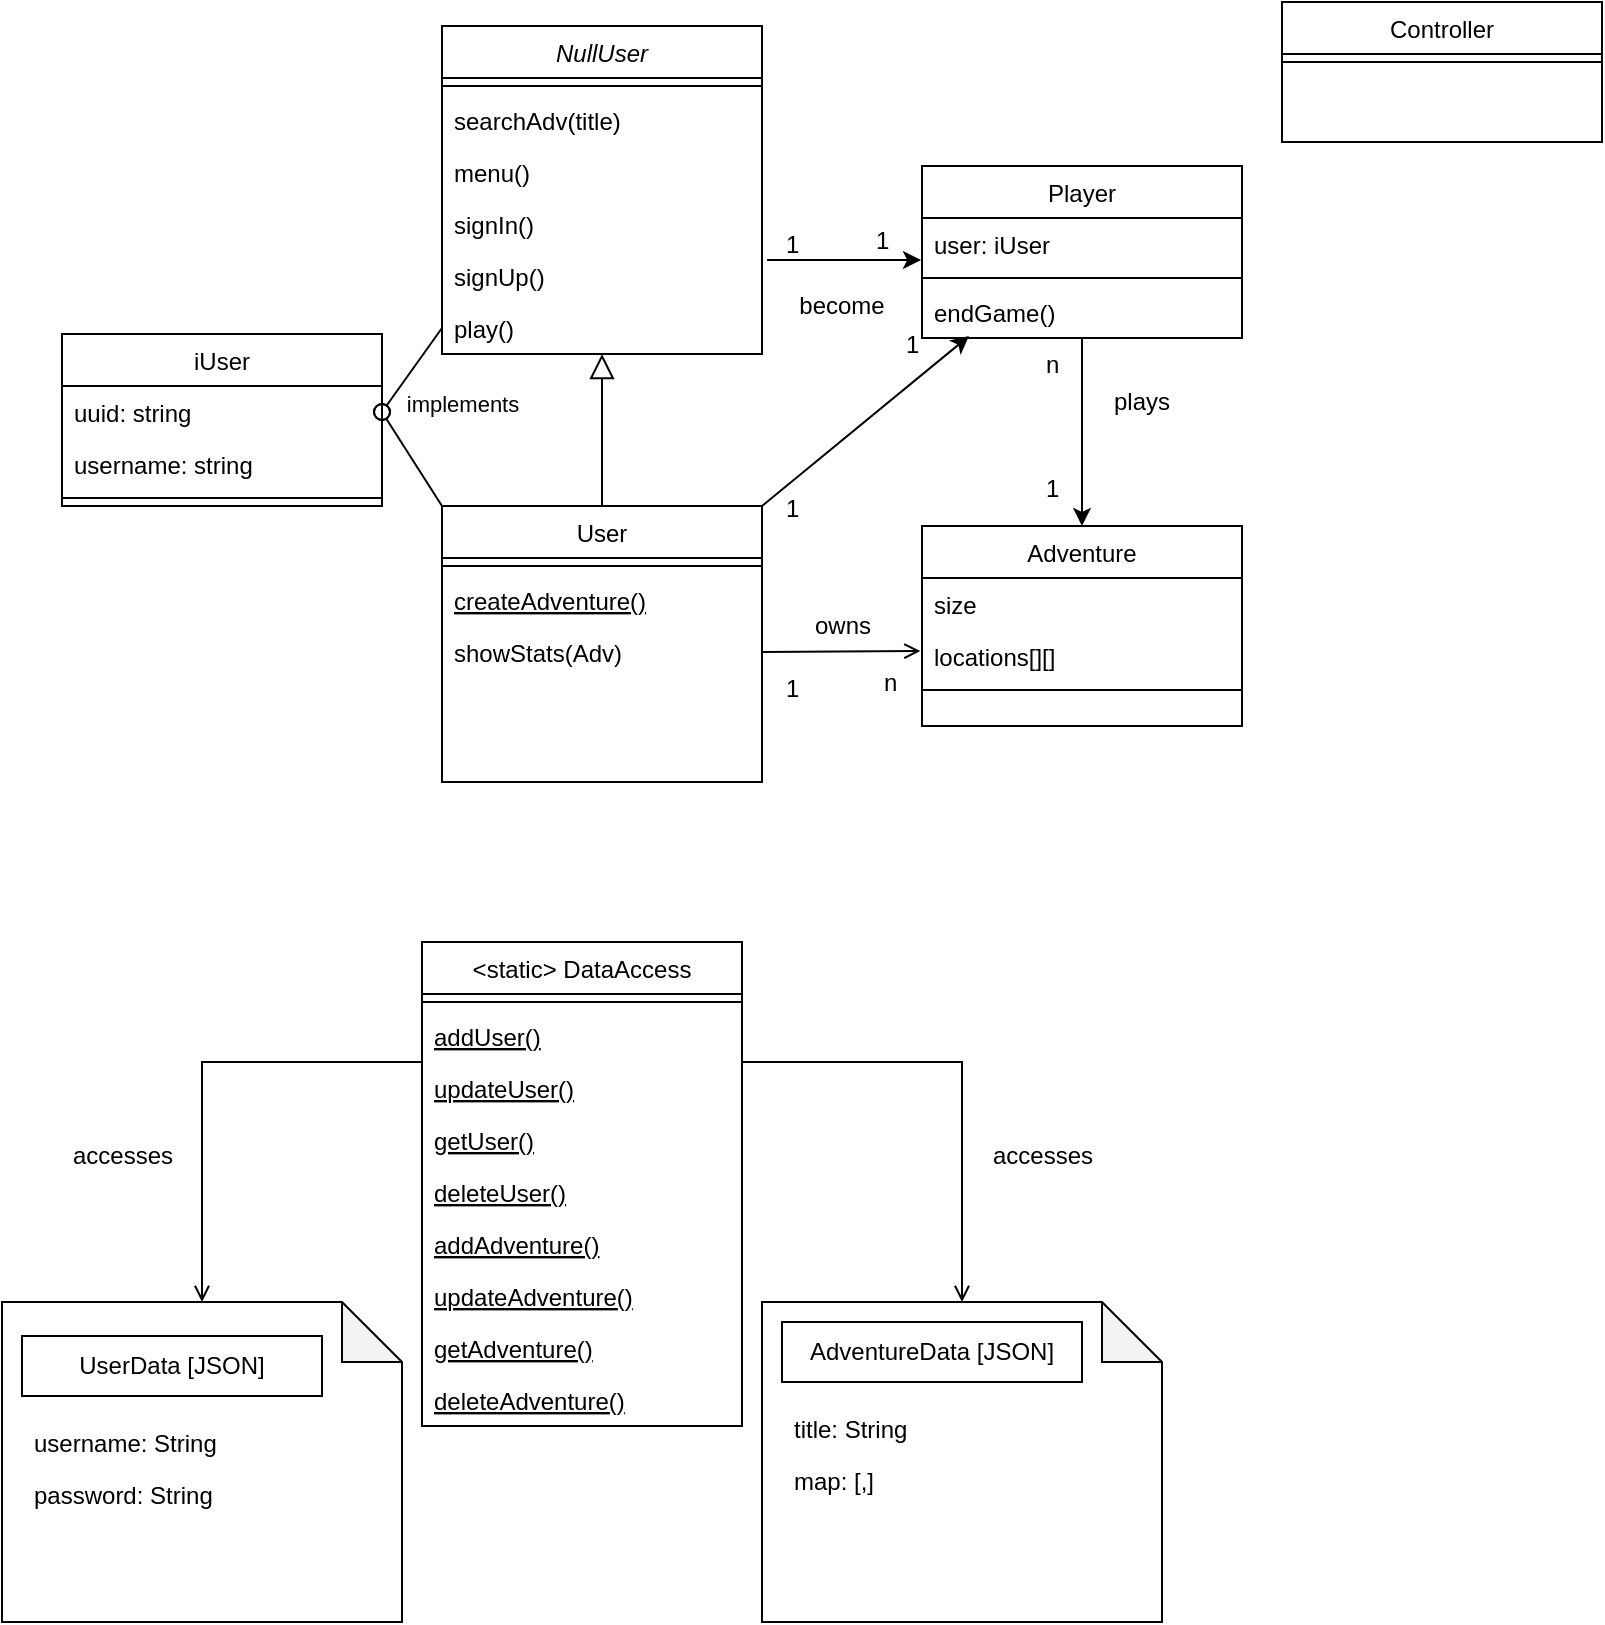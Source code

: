<mxfile>
    <diagram id="C5RBs43oDa-KdzZeNtuy" name="Class Diagram">
        <mxGraphModel dx="593" dy="562" grid="1" gridSize="10" guides="1" tooltips="1" connect="1" arrows="1" fold="1" page="1" pageScale="1" pageWidth="827" pageHeight="1169" math="0" shadow="0">
            <root>
                <mxCell id="WIyWlLk6GJQsqaUBKTNV-0"/>
                <mxCell id="WIyWlLk6GJQsqaUBKTNV-1" parent="WIyWlLk6GJQsqaUBKTNV-0"/>
                <mxCell id="zkfFHV4jXpPFQw0GAbJ--0" value="NullUser" style="swimlane;fontStyle=2;align=center;verticalAlign=top;childLayout=stackLayout;horizontal=1;startSize=26;horizontalStack=0;resizeParent=1;resizeLast=0;collapsible=1;marginBottom=0;rounded=0;shadow=0;strokeWidth=1;" parent="WIyWlLk6GJQsqaUBKTNV-1" vertex="1">
                    <mxGeometry x="230" y="22" width="160" height="164" as="geometry">
                        <mxRectangle x="230" y="140" width="160" height="26" as="alternateBounds"/>
                    </mxGeometry>
                </mxCell>
                <mxCell id="zkfFHV4jXpPFQw0GAbJ--4" value="" style="line;html=1;strokeWidth=1;align=left;verticalAlign=middle;spacingTop=-1;spacingLeft=3;spacingRight=3;rotatable=0;labelPosition=right;points=[];portConstraint=eastwest;" parent="zkfFHV4jXpPFQw0GAbJ--0" vertex="1">
                    <mxGeometry y="26" width="160" height="8" as="geometry"/>
                </mxCell>
                <mxCell id="zkfFHV4jXpPFQw0GAbJ--5" value="searchAdv(title)" style="text;align=left;verticalAlign=top;spacingLeft=4;spacingRight=4;overflow=hidden;rotatable=0;points=[[0,0.5],[1,0.5]];portConstraint=eastwest;" parent="zkfFHV4jXpPFQw0GAbJ--0" vertex="1">
                    <mxGeometry y="34" width="160" height="26" as="geometry"/>
                </mxCell>
                <mxCell id="0" value="menu()" style="text;align=left;verticalAlign=top;spacingLeft=4;spacingRight=4;overflow=hidden;rotatable=0;points=[[0,0.5],[1,0.5]];portConstraint=eastwest;" parent="zkfFHV4jXpPFQw0GAbJ--0" vertex="1">
                    <mxGeometry y="60" width="160" height="26" as="geometry"/>
                </mxCell>
                <mxCell id="1" value="signIn()" style="text;align=left;verticalAlign=top;spacingLeft=4;spacingRight=4;overflow=hidden;rotatable=0;points=[[0,0.5],[1,0.5]];portConstraint=eastwest;" parent="zkfFHV4jXpPFQw0GAbJ--0" vertex="1">
                    <mxGeometry y="86" width="160" height="26" as="geometry"/>
                </mxCell>
                <mxCell id="2" value="signUp()" style="text;align=left;verticalAlign=top;spacingLeft=4;spacingRight=4;overflow=hidden;rotatable=0;points=[[0,0.5],[1,0.5]];portConstraint=eastwest;" parent="zkfFHV4jXpPFQw0GAbJ--0" vertex="1">
                    <mxGeometry y="112" width="160" height="26" as="geometry"/>
                </mxCell>
                <mxCell id="3" value="play()" style="text;align=left;verticalAlign=top;spacingLeft=4;spacingRight=4;overflow=hidden;rotatable=0;points=[[0,0.5],[1,0.5]];portConstraint=eastwest;" parent="zkfFHV4jXpPFQw0GAbJ--0" vertex="1">
                    <mxGeometry y="138" width="160" height="26" as="geometry"/>
                </mxCell>
                <mxCell id="zkfFHV4jXpPFQw0GAbJ--6" value="User" style="swimlane;fontStyle=0;align=center;verticalAlign=top;childLayout=stackLayout;horizontal=1;startSize=26;horizontalStack=0;resizeParent=1;resizeLast=0;collapsible=1;marginBottom=0;rounded=0;shadow=0;strokeWidth=1;" parent="WIyWlLk6GJQsqaUBKTNV-1" vertex="1">
                    <mxGeometry x="230" y="262" width="160" height="138" as="geometry">
                        <mxRectangle x="130" y="380" width="160" height="26" as="alternateBounds"/>
                    </mxGeometry>
                </mxCell>
                <mxCell id="zkfFHV4jXpPFQw0GAbJ--9" value="" style="line;html=1;strokeWidth=1;align=left;verticalAlign=middle;spacingTop=-1;spacingLeft=3;spacingRight=3;rotatable=0;labelPosition=right;points=[];portConstraint=eastwest;" parent="zkfFHV4jXpPFQw0GAbJ--6" vertex="1">
                    <mxGeometry y="26" width="160" height="8" as="geometry"/>
                </mxCell>
                <mxCell id="zkfFHV4jXpPFQw0GAbJ--10" value="createAdventure()" style="text;align=left;verticalAlign=top;spacingLeft=4;spacingRight=4;overflow=hidden;rotatable=0;points=[[0,0.5],[1,0.5]];portConstraint=eastwest;fontStyle=4" parent="zkfFHV4jXpPFQw0GAbJ--6" vertex="1">
                    <mxGeometry y="34" width="160" height="26" as="geometry"/>
                </mxCell>
                <mxCell id="zkfFHV4jXpPFQw0GAbJ--11" value="showStats(Adv)" style="text;align=left;verticalAlign=top;spacingLeft=4;spacingRight=4;overflow=hidden;rotatable=0;points=[[0,0.5],[1,0.5]];portConstraint=eastwest;" parent="zkfFHV4jXpPFQw0GAbJ--6" vertex="1">
                    <mxGeometry y="60" width="160" height="26" as="geometry"/>
                </mxCell>
                <mxCell id="zkfFHV4jXpPFQw0GAbJ--12" value="" style="endArrow=block;endSize=10;endFill=0;shadow=0;strokeWidth=1;rounded=0;edgeStyle=elbowEdgeStyle;elbow=vertical;" parent="WIyWlLk6GJQsqaUBKTNV-1" source="zkfFHV4jXpPFQw0GAbJ--6" target="zkfFHV4jXpPFQw0GAbJ--0" edge="1">
                    <mxGeometry width="160" relative="1" as="geometry">
                        <mxPoint x="250" y="105" as="sourcePoint"/>
                        <mxPoint x="250" y="105" as="targetPoint"/>
                    </mxGeometry>
                </mxCell>
                <mxCell id="zkfFHV4jXpPFQw0GAbJ--17" value="Adventure" style="swimlane;fontStyle=0;align=center;verticalAlign=top;childLayout=stackLayout;horizontal=1;startSize=26;horizontalStack=0;resizeParent=1;resizeLast=0;collapsible=1;marginBottom=0;rounded=0;shadow=0;strokeWidth=1;" parent="WIyWlLk6GJQsqaUBKTNV-1" vertex="1">
                    <mxGeometry x="470" y="272" width="160" height="100" as="geometry">
                        <mxRectangle x="550" y="140" width="160" height="26" as="alternateBounds"/>
                    </mxGeometry>
                </mxCell>
                <mxCell id="zkfFHV4jXpPFQw0GAbJ--18" value="size" style="text;align=left;verticalAlign=top;spacingLeft=4;spacingRight=4;overflow=hidden;rotatable=0;points=[[0,0.5],[1,0.5]];portConstraint=eastwest;" parent="zkfFHV4jXpPFQw0GAbJ--17" vertex="1">
                    <mxGeometry y="26" width="160" height="26" as="geometry"/>
                </mxCell>
                <mxCell id="zkfFHV4jXpPFQw0GAbJ--19" value="locations[][]" style="text;align=left;verticalAlign=top;spacingLeft=4;spacingRight=4;overflow=hidden;rotatable=0;points=[[0,0.5],[1,0.5]];portConstraint=eastwest;rounded=0;shadow=0;html=0;" parent="zkfFHV4jXpPFQw0GAbJ--17" vertex="1">
                    <mxGeometry y="52" width="160" height="26" as="geometry"/>
                </mxCell>
                <mxCell id="zkfFHV4jXpPFQw0GAbJ--23" value="" style="line;html=1;strokeWidth=1;align=left;verticalAlign=middle;spacingTop=-1;spacingLeft=3;spacingRight=3;rotatable=0;labelPosition=right;points=[];portConstraint=eastwest;" parent="zkfFHV4jXpPFQw0GAbJ--17" vertex="1">
                    <mxGeometry y="78" width="160" height="8" as="geometry"/>
                </mxCell>
                <mxCell id="5" value="" style="endArrow=open;shadow=0;strokeWidth=1;rounded=0;endFill=1;edgeStyle=elbowEdgeStyle;elbow=vertical;exitX=1;exitY=0.5;exitDx=0;exitDy=0;entryX=-0.005;entryY=0.397;entryDx=0;entryDy=0;entryPerimeter=0;" parent="WIyWlLk6GJQsqaUBKTNV-1" source="zkfFHV4jXpPFQw0GAbJ--11" target="zkfFHV4jXpPFQw0GAbJ--19" edge="1">
                    <mxGeometry x="0.5" y="41" relative="1" as="geometry">
                        <mxPoint x="430" y="103.897" as="sourcePoint"/>
                        <mxPoint x="470" y="337" as="targetPoint"/>
                        <mxPoint x="-40" y="32" as="offset"/>
                        <Array as="points"/>
                    </mxGeometry>
                </mxCell>
                <mxCell id="6" value="1" style="resizable=0;align=left;verticalAlign=bottom;labelBackgroundColor=none;fontSize=12;" parent="5" connectable="0" vertex="1">
                    <mxGeometry x="-1" relative="1" as="geometry">
                        <mxPoint x="10" y="27" as="offset"/>
                    </mxGeometry>
                </mxCell>
                <mxCell id="7" value="n" style="resizable=0;align=right;verticalAlign=bottom;labelBackgroundColor=none;fontSize=12;" parent="5" connectable="0" vertex="1">
                    <mxGeometry x="1" relative="1" as="geometry">
                        <mxPoint x="-10" y="25" as="offset"/>
                    </mxGeometry>
                </mxCell>
                <mxCell id="8" value="owns" style="text;html=1;resizable=0;points=[];;align=center;verticalAlign=middle;labelBackgroundColor=none;rounded=0;shadow=0;strokeWidth=1;fontSize=12;" parent="5" vertex="1" connectable="0">
                    <mxGeometry x="0.5" y="49" relative="1" as="geometry">
                        <mxPoint x="-20" y="36" as="offset"/>
                    </mxGeometry>
                </mxCell>
                <mxCell id="9" value="" style="shape=note;whiteSpace=wrap;html=1;backgroundOutline=1;darkOpacity=0.05;" parent="WIyWlLk6GJQsqaUBKTNV-1" vertex="1">
                    <mxGeometry x="10" y="660" width="200" height="160" as="geometry"/>
                </mxCell>
                <mxCell id="10" value="" style="shape=note;whiteSpace=wrap;html=1;backgroundOutline=1;darkOpacity=0.05;" parent="WIyWlLk6GJQsqaUBKTNV-1" vertex="1">
                    <mxGeometry x="390" y="660" width="200" height="160" as="geometry"/>
                </mxCell>
                <mxCell id="11" value="UserData [JSON]" style="rounded=0;whiteSpace=wrap;html=1;" parent="WIyWlLk6GJQsqaUBKTNV-1" vertex="1">
                    <mxGeometry x="20" y="677" width="150" height="30" as="geometry"/>
                </mxCell>
                <mxCell id="12" value="AdventureData [JSON]" style="rounded=0;whiteSpace=wrap;html=1;" parent="WIyWlLk6GJQsqaUBKTNV-1" vertex="1">
                    <mxGeometry x="400" y="670" width="150" height="30" as="geometry"/>
                </mxCell>
                <mxCell id="14" value="title: String" style="text;align=left;verticalAlign=top;spacingLeft=4;spacingRight=4;overflow=hidden;rotatable=0;points=[[0,0.5],[1,0.5]];portConstraint=eastwest;" parent="WIyWlLk6GJQsqaUBKTNV-1" vertex="1">
                    <mxGeometry x="400" y="710" width="160" height="26" as="geometry"/>
                </mxCell>
                <mxCell id="15" value="map: [,]" style="text;align=left;verticalAlign=top;spacingLeft=4;spacingRight=4;overflow=hidden;rotatable=0;points=[[0,0.5],[1,0.5]];portConstraint=eastwest;" parent="WIyWlLk6GJQsqaUBKTNV-1" vertex="1">
                    <mxGeometry x="400" y="736" width="160" height="26" as="geometry"/>
                </mxCell>
                <mxCell id="16" value="username: String" style="text;align=left;verticalAlign=top;spacingLeft=4;spacingRight=4;overflow=hidden;rotatable=0;points=[[0,0.5],[1,0.5]];portConstraint=eastwest;" parent="WIyWlLk6GJQsqaUBKTNV-1" vertex="1">
                    <mxGeometry x="20" y="717" width="160" height="26" as="geometry"/>
                </mxCell>
                <mxCell id="17" value="password: String" style="text;align=left;verticalAlign=top;spacingLeft=4;spacingRight=4;overflow=hidden;rotatable=0;points=[[0,0.5],[1,0.5]];portConstraint=eastwest;" parent="WIyWlLk6GJQsqaUBKTNV-1" vertex="1">
                    <mxGeometry x="20" y="743" width="160" height="26" as="geometry"/>
                </mxCell>
                <mxCell id="19" value="Player" style="swimlane;fontStyle=0;align=center;verticalAlign=top;childLayout=stackLayout;horizontal=1;startSize=26;horizontalStack=0;resizeParent=1;resizeLast=0;collapsible=1;marginBottom=0;rounded=0;shadow=0;strokeWidth=1;" parent="WIyWlLk6GJQsqaUBKTNV-1" vertex="1">
                    <mxGeometry x="470" y="92" width="160" height="86" as="geometry">
                        <mxRectangle x="340" y="380" width="170" height="26" as="alternateBounds"/>
                    </mxGeometry>
                </mxCell>
                <mxCell id="70" value="user: iUser" style="text;align=left;verticalAlign=top;spacingLeft=4;spacingRight=4;overflow=hidden;rotatable=0;points=[[0,0.5],[1,0.5]];portConstraint=eastwest;" parent="19" vertex="1">
                    <mxGeometry y="26" width="160" height="26" as="geometry"/>
                </mxCell>
                <mxCell id="20" value="" style="line;html=1;strokeWidth=1;align=left;verticalAlign=middle;spacingTop=-1;spacingLeft=3;spacingRight=3;rotatable=0;labelPosition=right;points=[];portConstraint=eastwest;" parent="19" vertex="1">
                    <mxGeometry y="52" width="160" height="8" as="geometry"/>
                </mxCell>
                <mxCell id="21" value="endGame()" style="text;align=left;verticalAlign=top;spacingLeft=4;spacingRight=4;overflow=hidden;rotatable=0;points=[[0,0.5],[1,0.5]];portConstraint=eastwest;" parent="19" vertex="1">
                    <mxGeometry y="60" width="160" height="26" as="geometry"/>
                </mxCell>
                <mxCell id="22" value="&lt;static&gt; DataAccess" style="swimlane;fontStyle=0;align=center;verticalAlign=top;childLayout=stackLayout;horizontal=1;startSize=26;horizontalStack=0;resizeParent=1;resizeLast=0;collapsible=1;marginBottom=0;rounded=0;shadow=0;strokeWidth=1;" parent="WIyWlLk6GJQsqaUBKTNV-1" vertex="1">
                    <mxGeometry x="220" y="480" width="160" height="242" as="geometry">
                        <mxRectangle x="340" y="380" width="170" height="26" as="alternateBounds"/>
                    </mxGeometry>
                </mxCell>
                <mxCell id="23" value="" style="line;html=1;strokeWidth=1;align=left;verticalAlign=middle;spacingTop=-1;spacingLeft=3;spacingRight=3;rotatable=0;labelPosition=right;points=[];portConstraint=eastwest;" parent="22" vertex="1">
                    <mxGeometry y="26" width="160" height="8" as="geometry"/>
                </mxCell>
                <mxCell id="25" value="addUser()" style="text;align=left;verticalAlign=top;spacingLeft=4;spacingRight=4;overflow=hidden;rotatable=0;points=[[0,0.5],[1,0.5]];portConstraint=eastwest;fontStyle=4" parent="22" vertex="1">
                    <mxGeometry y="34" width="160" height="26" as="geometry"/>
                </mxCell>
                <mxCell id="26" value="updateUser()" style="text;align=left;verticalAlign=top;spacingLeft=4;spacingRight=4;overflow=hidden;rotatable=0;points=[[0,0.5],[1,0.5]];portConstraint=eastwest;fontStyle=4" parent="22" vertex="1">
                    <mxGeometry y="60" width="160" height="26" as="geometry"/>
                </mxCell>
                <mxCell id="27" value="getUser()" style="text;align=left;verticalAlign=top;spacingLeft=4;spacingRight=4;overflow=hidden;rotatable=0;points=[[0,0.5],[1,0.5]];portConstraint=eastwest;fontStyle=4" parent="22" vertex="1">
                    <mxGeometry y="86" width="160" height="26" as="geometry"/>
                </mxCell>
                <mxCell id="28" value="deleteUser()" style="text;align=left;verticalAlign=top;spacingLeft=4;spacingRight=4;overflow=hidden;rotatable=0;points=[[0,0.5],[1,0.5]];portConstraint=eastwest;fontStyle=4" parent="22" vertex="1">
                    <mxGeometry y="112" width="160" height="26" as="geometry"/>
                </mxCell>
                <mxCell id="41" value="addAdventure()" style="text;align=left;verticalAlign=top;spacingLeft=4;spacingRight=4;overflow=hidden;rotatable=0;points=[[0,0.5],[1,0.5]];portConstraint=eastwest;fontStyle=4" parent="22" vertex="1">
                    <mxGeometry y="138" width="160" height="26" as="geometry"/>
                </mxCell>
                <mxCell id="42" value="updateAdventure()" style="text;align=left;verticalAlign=top;spacingLeft=4;spacingRight=4;overflow=hidden;rotatable=0;points=[[0,0.5],[1,0.5]];portConstraint=eastwest;fontStyle=4" parent="22" vertex="1">
                    <mxGeometry y="164" width="160" height="26" as="geometry"/>
                </mxCell>
                <mxCell id="43" value="getAdventure()" style="text;align=left;verticalAlign=top;spacingLeft=4;spacingRight=4;overflow=hidden;rotatable=0;points=[[0,0.5],[1,0.5]];portConstraint=eastwest;fontStyle=4" parent="22" vertex="1">
                    <mxGeometry y="190" width="160" height="26" as="geometry"/>
                </mxCell>
                <mxCell id="44" value="deleteAdventure()" style="text;align=left;verticalAlign=top;spacingLeft=4;spacingRight=4;overflow=hidden;rotatable=0;points=[[0,0.5],[1,0.5]];portConstraint=eastwest;fontStyle=4" parent="22" vertex="1">
                    <mxGeometry y="216" width="160" height="26" as="geometry"/>
                </mxCell>
                <mxCell id="29" value="" style="endArrow=open;shadow=0;strokeWidth=1;rounded=0;endFill=1;edgeStyle=elbowEdgeStyle;elbow=vertical;entryX=0.5;entryY=0;entryDx=0;entryDy=0;entryPerimeter=0;exitX=0;exitY=0.5;exitDx=0;exitDy=0;" parent="WIyWlLk6GJQsqaUBKTNV-1" source="26" target="9" edge="1">
                    <mxGeometry x="0.5" y="41" relative="1" as="geometry">
                        <mxPoint x="40" y="580" as="sourcePoint"/>
                        <mxPoint x="229.2" y="352.322" as="targetPoint"/>
                        <mxPoint x="-40" y="32" as="offset"/>
                        <Array as="points">
                            <mxPoint x="180" y="540"/>
                        </Array>
                    </mxGeometry>
                </mxCell>
                <mxCell id="32" value="accesses" style="text;html=1;resizable=0;points=[];;align=center;verticalAlign=middle;labelBackgroundColor=none;rounded=0;shadow=0;strokeWidth=1;fontSize=12;" parent="29" vertex="1" connectable="0">
                    <mxGeometry x="0.5" y="49" relative="1" as="geometry">
                        <mxPoint x="-89" y="-13" as="offset"/>
                    </mxGeometry>
                </mxCell>
                <mxCell id="33" value="" style="endArrow=open;shadow=0;strokeWidth=1;rounded=0;endFill=1;edgeStyle=elbowEdgeStyle;elbow=vertical;entryX=0.5;entryY=0;entryDx=0;entryDy=0;entryPerimeter=0;exitX=1;exitY=0.5;exitDx=0;exitDy=0;" parent="WIyWlLk6GJQsqaUBKTNV-1" source="26" target="10" edge="1">
                    <mxGeometry x="0.5" y="41" relative="1" as="geometry">
                        <mxPoint x="240" y="553.0" as="sourcePoint"/>
                        <mxPoint x="140" y="640" as="targetPoint"/>
                        <mxPoint x="-40" y="32" as="offset"/>
                        <Array as="points">
                            <mxPoint x="440" y="540"/>
                        </Array>
                    </mxGeometry>
                </mxCell>
                <mxCell id="36" value="accesses" style="text;html=1;resizable=0;points=[];;align=center;verticalAlign=middle;labelBackgroundColor=none;rounded=0;shadow=0;strokeWidth=1;fontSize=12;" parent="33" vertex="1" connectable="0">
                    <mxGeometry x="0.5" y="49" relative="1" as="geometry">
                        <mxPoint x="-9" y="-13" as="offset"/>
                    </mxGeometry>
                </mxCell>
                <mxCell id="45" value="" style="endArrow=classic;html=1;entryX=-0.003;entryY=0.808;entryDx=0;entryDy=0;exitX=1.016;exitY=0.192;exitDx=0;exitDy=0;exitPerimeter=0;entryPerimeter=0;" parent="WIyWlLk6GJQsqaUBKTNV-1" source="2" target="70" edge="1">
                    <mxGeometry width="50" height="50" relative="1" as="geometry">
                        <mxPoint x="430" y="350" as="sourcePoint"/>
                        <mxPoint x="480" y="300" as="targetPoint"/>
                    </mxGeometry>
                </mxCell>
                <mxCell id="46" value="" style="endArrow=classic;html=1;entryX=0.147;entryY=0.962;entryDx=0;entryDy=0;exitX=1;exitY=0;exitDx=0;exitDy=0;entryPerimeter=0;" parent="WIyWlLk6GJQsqaUBKTNV-1" source="zkfFHV4jXpPFQw0GAbJ--6" target="21" edge="1">
                    <mxGeometry width="50" height="50" relative="1" as="geometry">
                        <mxPoint x="402.56" y="148.992" as="sourcePoint"/>
                        <mxPoint x="480" y="149.0" as="targetPoint"/>
                    </mxGeometry>
                </mxCell>
                <mxCell id="47" value="become" style="text;html=1;strokeColor=none;fillColor=none;align=center;verticalAlign=middle;whiteSpace=wrap;rounded=0;" parent="WIyWlLk6GJQsqaUBKTNV-1" vertex="1">
                    <mxGeometry x="410" y="152" width="40" height="20" as="geometry"/>
                </mxCell>
                <mxCell id="48" value="" style="endArrow=classic;html=1;entryX=0.5;entryY=0;entryDx=0;entryDy=0;exitX=0.5;exitY=1;exitDx=0;exitDy=0;" parent="WIyWlLk6GJQsqaUBKTNV-1" source="19" target="zkfFHV4jXpPFQw0GAbJ--17" edge="1">
                    <mxGeometry width="50" height="50" relative="1" as="geometry">
                        <mxPoint x="400" y="272" as="sourcePoint"/>
                        <mxPoint x="480" y="172" as="targetPoint"/>
                    </mxGeometry>
                </mxCell>
                <mxCell id="49" value="plays" style="text;html=1;strokeColor=none;fillColor=none;align=center;verticalAlign=middle;whiteSpace=wrap;rounded=0;" parent="WIyWlLk6GJQsqaUBKTNV-1" vertex="1">
                    <mxGeometry x="560" y="200" width="40" height="20" as="geometry"/>
                </mxCell>
                <mxCell id="50" value="1" style="resizable=0;align=left;verticalAlign=bottom;labelBackgroundColor=none;fontSize=12;" parent="WIyWlLk6GJQsqaUBKTNV-1" connectable="0" vertex="1">
                    <mxGeometry x="399.999" y="271.999" as="geometry"/>
                </mxCell>
                <mxCell id="51" value="1" style="resizable=0;align=left;verticalAlign=bottom;labelBackgroundColor=none;fontSize=12;" parent="WIyWlLk6GJQsqaUBKTNV-1" connectable="0" vertex="1">
                    <mxGeometry x="459.999" y="189.999" as="geometry"/>
                </mxCell>
                <mxCell id="52" value="1" style="resizable=0;align=left;verticalAlign=bottom;labelBackgroundColor=none;fontSize=12;" parent="WIyWlLk6GJQsqaUBKTNV-1" connectable="0" vertex="1">
                    <mxGeometry x="399.999" y="139.999" as="geometry"/>
                </mxCell>
                <mxCell id="53" value="1" style="resizable=0;align=left;verticalAlign=bottom;labelBackgroundColor=none;fontSize=12;" parent="WIyWlLk6GJQsqaUBKTNV-1" connectable="0" vertex="1">
                    <mxGeometry x="399.999" y="151.999" as="geometry">
                        <mxPoint x="45" y="-14" as="offset"/>
                    </mxGeometry>
                </mxCell>
                <mxCell id="58" value="iUser" style="swimlane;fontStyle=0;align=center;verticalAlign=top;childLayout=stackLayout;horizontal=1;startSize=26;horizontalStack=0;resizeParent=1;resizeLast=0;collapsible=1;marginBottom=0;rounded=0;shadow=0;strokeWidth=1;" parent="WIyWlLk6GJQsqaUBKTNV-1" vertex="1">
                    <mxGeometry x="40" y="176" width="160" height="86" as="geometry">
                        <mxRectangle x="340" y="380" width="170" height="26" as="alternateBounds"/>
                    </mxGeometry>
                </mxCell>
                <mxCell id="60" value="uuid: string" style="text;align=left;verticalAlign=top;spacingLeft=4;spacingRight=4;overflow=hidden;rotatable=0;points=[[0,0.5],[1,0.5]];portConstraint=eastwest;" parent="58" vertex="1">
                    <mxGeometry y="26" width="160" height="26" as="geometry"/>
                </mxCell>
                <mxCell id="61" value="username: string" style="text;align=left;verticalAlign=top;spacingLeft=4;spacingRight=4;overflow=hidden;rotatable=0;points=[[0,0.5],[1,0.5]];portConstraint=eastwest;" parent="58" vertex="1">
                    <mxGeometry y="52" width="160" height="26" as="geometry"/>
                </mxCell>
                <mxCell id="59" value="" style="line;html=1;strokeWidth=1;align=left;verticalAlign=middle;spacingTop=-1;spacingLeft=3;spacingRight=3;rotatable=0;labelPosition=right;points=[];portConstraint=eastwest;" parent="58" vertex="1">
                    <mxGeometry y="78" width="160" height="8" as="geometry"/>
                </mxCell>
                <mxCell id="62" value="implements" style="html=1;verticalAlign=bottom;labelBackgroundColor=none;startArrow=oval;startFill=0;startSize=8;endArrow=none;exitX=1;exitY=0.5;exitDx=0;exitDy=0;entryX=0;entryY=0.5;entryDx=0;entryDy=0;" parent="WIyWlLk6GJQsqaUBKTNV-1" source="60" target="3" edge="1">
                    <mxGeometry x="-0.261" y="-36" relative="1" as="geometry">
                        <mxPoint x="190" y="240" as="sourcePoint"/>
                        <mxPoint x="350" y="240" as="targetPoint"/>
                        <mxPoint as="offset"/>
                    </mxGeometry>
                </mxCell>
                <mxCell id="63" value="" style="html=1;verticalAlign=bottom;labelBackgroundColor=none;startArrow=oval;startFill=0;startSize=8;endArrow=none;exitX=1;exitY=0.5;exitDx=0;exitDy=0;entryX=0;entryY=0;entryDx=0;entryDy=0;" parent="WIyWlLk6GJQsqaUBKTNV-1" source="60" target="zkfFHV4jXpPFQw0GAbJ--6" edge="1">
                    <mxGeometry x="-0.261" y="-36" relative="1" as="geometry">
                        <mxPoint x="210" y="224" as="sourcePoint"/>
                        <mxPoint x="240" y="183" as="targetPoint"/>
                        <mxPoint as="offset"/>
                    </mxGeometry>
                </mxCell>
                <mxCell id="65" value="Controller" style="swimlane;fontStyle=0;align=center;verticalAlign=top;childLayout=stackLayout;horizontal=1;startSize=26;horizontalStack=0;resizeParent=1;resizeLast=0;collapsible=1;marginBottom=0;rounded=0;shadow=0;strokeWidth=1;" parent="WIyWlLk6GJQsqaUBKTNV-1" vertex="1">
                    <mxGeometry x="650" y="10" width="160" height="70" as="geometry">
                        <mxRectangle x="340" y="380" width="170" height="26" as="alternateBounds"/>
                    </mxGeometry>
                </mxCell>
                <mxCell id="66" value="" style="line;html=1;strokeWidth=1;align=left;verticalAlign=middle;spacingTop=-1;spacingLeft=3;spacingRight=3;rotatable=0;labelPosition=right;points=[];portConstraint=eastwest;" parent="65" vertex="1">
                    <mxGeometry y="26" width="160" height="8" as="geometry"/>
                </mxCell>
                <mxCell id="68" value="n" style="resizable=0;align=left;verticalAlign=bottom;labelBackgroundColor=none;fontSize=12;" parent="WIyWlLk6GJQsqaUBKTNV-1" connectable="0" vertex="1">
                    <mxGeometry x="529.999" y="199.999" as="geometry"/>
                </mxCell>
                <mxCell id="69" value="1" style="resizable=0;align=left;verticalAlign=bottom;labelBackgroundColor=none;fontSize=12;" parent="WIyWlLk6GJQsqaUBKTNV-1" connectable="0" vertex="1">
                    <mxGeometry x="529.999" y="261.999" as="geometry"/>
                </mxCell>
            </root>
        </mxGraphModel>
    </diagram>
    <diagram id="0BwT8K-QI0il3BSe92JS" name="Activity Diagram">
        <mxGraphModel dx="593" dy="562" grid="1" gridSize="10" guides="1" tooltips="1" connect="1" arrows="1" fold="1" page="1" pageScale="1" pageWidth="827" pageHeight="1169" math="0" shadow="0">
            <root>
                <mxCell id="5ps7KjY6kxa5Ep3f-TFn-0"/>
                <mxCell id="5ps7KjY6kxa5Ep3f-TFn-1" parent="5ps7KjY6kxa5Ep3f-TFn-0"/>
                <mxCell id="5ps7KjY6kxa5Ep3f-TFn-2" value="" style="ellipse;fillColor=#000000;strokeColor=none;" parent="5ps7KjY6kxa5Ep3f-TFn-1" vertex="1">
                    <mxGeometry x="438" y="40" width="30" height="30" as="geometry"/>
                </mxCell>
                <mxCell id="5ps7KjY6kxa5Ep3f-TFn-3" value="" style="ellipse;html=1;shape=endState;fillColor=#000000;strokeColor=#000000;" parent="5ps7KjY6kxa5Ep3f-TFn-1" vertex="1">
                    <mxGeometry x="438" y="720" width="30" height="30" as="geometry"/>
                </mxCell>
                <mxCell id="LeLAG49twFX8viHmj-qA-10" style="edgeStyle=orthogonalEdgeStyle;rounded=0;orthogonalLoop=1;jettySize=auto;html=1;entryX=0.5;entryY=0;entryDx=0;entryDy=0;" parent="5ps7KjY6kxa5Ep3f-TFn-1" source="5ps7KjY6kxa5Ep3f-TFn-7" target="LeLAG49twFX8viHmj-qA-0" edge="1">
                    <mxGeometry relative="1" as="geometry"/>
                </mxCell>
                <mxCell id="LeLAG49twFX8viHmj-qA-11" style="edgeStyle=orthogonalEdgeStyle;rounded=0;orthogonalLoop=1;jettySize=auto;html=1;entryX=0.5;entryY=0;entryDx=0;entryDy=0;" parent="5ps7KjY6kxa5Ep3f-TFn-1" source="5ps7KjY6kxa5Ep3f-TFn-7" target="LeLAG49twFX8viHmj-qA-2" edge="1">
                    <mxGeometry relative="1" as="geometry"/>
                </mxCell>
                <mxCell id="5ps7KjY6kxa5Ep3f-TFn-7" value="Main Menu" style="html=1;align=center;verticalAlign=top;rounded=1;absoluteArcSize=1;arcSize=10;dashed=0;" parent="5ps7KjY6kxa5Ep3f-TFn-1" vertex="1">
                    <mxGeometry x="383" y="160" width="140" height="40" as="geometry"/>
                </mxCell>
                <mxCell id="3838f2cNSD1iJQAQZndZ-1" style="edgeStyle=orthogonalEdgeStyle;rounded=0;orthogonalLoop=1;jettySize=auto;html=1;entryX=0.5;entryY=0;entryDx=0;entryDy=0;" parent="5ps7KjY6kxa5Ep3f-TFn-1" source="LeLAG49twFX8viHmj-qA-0" target="LeLAG49twFX8viHmj-qA-5" edge="1">
                    <mxGeometry relative="1" as="geometry"/>
                </mxCell>
                <mxCell id="LeLAG49twFX8viHmj-qA-0" value="Sign In" style="html=1;align=center;verticalAlign=top;rounded=1;absoluteArcSize=1;arcSize=10;dashed=0;" parent="5ps7KjY6kxa5Ep3f-TFn-1" vertex="1">
                    <mxGeometry x="80" y="240" width="60" height="40" as="geometry"/>
                </mxCell>
                <mxCell id="LeLAG49twFX8viHmj-qA-1" value="Search adventure (by title)" style="html=1;align=center;verticalAlign=top;rounded=1;absoluteArcSize=1;arcSize=10;dashed=0;" parent="5ps7KjY6kxa5Ep3f-TFn-1" vertex="1">
                    <mxGeometry x="373" y="240" width="160" height="40" as="geometry"/>
                </mxCell>
                <mxCell id="3838f2cNSD1iJQAQZndZ-0" style="edgeStyle=orthogonalEdgeStyle;rounded=0;orthogonalLoop=1;jettySize=auto;html=1;entryX=0.5;entryY=0;entryDx=0;entryDy=0;" parent="5ps7KjY6kxa5Ep3f-TFn-1" source="LeLAG49twFX8viHmj-qA-2" target="LeLAG49twFX8viHmj-qA-15" edge="1">
                    <mxGeometry relative="1" as="geometry"/>
                </mxCell>
                <mxCell id="LeLAG49twFX8viHmj-qA-2" value="Sign Up" style="html=1;align=center;verticalAlign=top;rounded=1;absoluteArcSize=1;arcSize=10;dashed=0;" parent="5ps7KjY6kxa5Ep3f-TFn-1" vertex="1">
                    <mxGeometry x="249" y="240" width="60" height="40" as="geometry"/>
                </mxCell>
                <mxCell id="LeLAG49twFX8viHmj-qA-3" value="Show all adventures" style="html=1;align=center;verticalAlign=top;rounded=1;absoluteArcSize=1;arcSize=10;dashed=0;" parent="5ps7KjY6kxa5Ep3f-TFn-1" vertex="1">
                    <mxGeometry x="599" y="240" width="160" height="40" as="geometry"/>
                </mxCell>
                <mxCell id="LeLAG49twFX8viHmj-qA-4" value="next page" style="html=1;align=center;verticalAlign=top;rounded=1;absoluteArcSize=1;arcSize=10;dashed=0;" parent="5ps7KjY6kxa5Ep3f-TFn-1" vertex="1">
                    <mxGeometry x="639" y="300" width="80" height="40" as="geometry"/>
                </mxCell>
                <mxCell id="3838f2cNSD1iJQAQZndZ-4" style="edgeStyle=orthogonalEdgeStyle;rounded=0;orthogonalLoop=1;jettySize=auto;html=1;entryX=0.5;entryY=0;entryDx=0;entryDy=0;" parent="5ps7KjY6kxa5Ep3f-TFn-1" source="LeLAG49twFX8viHmj-qA-5" target="LeLAG49twFX8viHmj-qA-6" edge="1">
                    <mxGeometry relative="1" as="geometry"/>
                </mxCell>
                <mxCell id="LeLAG49twFX8viHmj-qA-5" value="type in&lt;br&gt;username&lt;br&gt;and password" style="html=1;align=center;verticalAlign=top;rounded=1;absoluteArcSize=1;arcSize=10;dashed=0;" parent="5ps7KjY6kxa5Ep3f-TFn-1" vertex="1">
                    <mxGeometry x="70" y="300" width="80" height="50" as="geometry"/>
                </mxCell>
                <mxCell id="3838f2cNSD1iJQAQZndZ-9" style="edgeStyle=orthogonalEdgeStyle;rounded=0;orthogonalLoop=1;jettySize=auto;html=1;entryX=0.5;entryY=0;entryDx=0;entryDy=0;" parent="5ps7KjY6kxa5Ep3f-TFn-1" source="LeLAG49twFX8viHmj-qA-6" target="LeLAG49twFX8viHmj-qA-8" edge="1">
                    <mxGeometry relative="1" as="geometry">
                        <Array as="points">
                            <mxPoint x="70" y="395"/>
                        </Array>
                    </mxGeometry>
                </mxCell>
                <mxCell id="3838f2cNSD1iJQAQZndZ-10" style="edgeStyle=orthogonalEdgeStyle;rounded=0;orthogonalLoop=1;jettySize=auto;html=1;entryX=0.5;entryY=0;entryDx=0;entryDy=0;exitX=1;exitY=0.5;exitDx=0;exitDy=0;" parent="5ps7KjY6kxa5Ep3f-TFn-1" source="LeLAG49twFX8viHmj-qA-6" target="LeLAG49twFX8viHmj-qA-7" edge="1">
                    <mxGeometry relative="1" as="geometry">
                        <Array as="points">
                            <mxPoint x="155" y="395"/>
                        </Array>
                    </mxGeometry>
                </mxCell>
                <mxCell id="LeLAG49twFX8viHmj-qA-6" value="" style="rhombus;" parent="5ps7KjY6kxa5Ep3f-TFn-1" vertex="1">
                    <mxGeometry x="95" y="380" width="30" height="30" as="geometry"/>
                </mxCell>
                <mxCell id="LeLAG49twFX8viHmj-qA-7" value="currentUser&lt;br&gt;changes" style="html=1;align=center;verticalAlign=top;rounded=1;absoluteArcSize=1;arcSize=10;dashed=0;" parent="5ps7KjY6kxa5Ep3f-TFn-1" vertex="1">
                    <mxGeometry x="120" y="420" width="70" height="40" as="geometry"/>
                </mxCell>
                <mxCell id="LeLAG49twFX8viHmj-qA-8" value="&quot;Wrong&quot;&lt;br&gt;Message" style="html=1;align=center;verticalAlign=top;rounded=1;absoluteArcSize=1;arcSize=10;dashed=0;" parent="5ps7KjY6kxa5Ep3f-TFn-1" vertex="1">
                    <mxGeometry x="40" y="420" width="60" height="40" as="geometry"/>
                </mxCell>
                <mxCell id="LeLAG49twFX8viHmj-qA-9" value="currentUser is &lt;br&gt;new NullUser" style="html=1;align=center;verticalAlign=top;rounded=1;absoluteArcSize=1;arcSize=10;dashed=0;" parent="5ps7KjY6kxa5Ep3f-TFn-1" vertex="1">
                    <mxGeometry x="410" y="90" width="86" height="40" as="geometry"/>
                </mxCell>
                <mxCell id="LeLAG49twFX8viHmj-qA-12" value="only shows if currentUser is NullUser" style="text;html=1;align=center;verticalAlign=middle;resizable=0;points=[];autosize=1;strokeColor=none;" parent="5ps7KjY6kxa5Ep3f-TFn-1" vertex="1">
                    <mxGeometry x="163" y="160" width="210" height="20" as="geometry"/>
                </mxCell>
                <mxCell id="LeLAG49twFX8viHmj-qA-14" value="choose and play Adventure" style="html=1;align=center;verticalAlign=top;rounded=1;absoluteArcSize=1;arcSize=10;dashed=0;" parent="5ps7KjY6kxa5Ep3f-TFn-1" vertex="1">
                    <mxGeometry x="479" y="460" width="160" height="40" as="geometry"/>
                </mxCell>
                <mxCell id="3838f2cNSD1iJQAQZndZ-5" style="edgeStyle=orthogonalEdgeStyle;rounded=0;orthogonalLoop=1;jettySize=auto;html=1;entryX=0.5;entryY=0;entryDx=0;entryDy=0;" parent="5ps7KjY6kxa5Ep3f-TFn-1" source="LeLAG49twFX8viHmj-qA-15" target="LeLAG49twFX8viHmj-qA-16" edge="1">
                    <mxGeometry relative="1" as="geometry"/>
                </mxCell>
                <mxCell id="LeLAG49twFX8viHmj-qA-15" value="type in&lt;br&gt;username&lt;br&gt;and password" style="html=1;align=center;verticalAlign=top;rounded=1;absoluteArcSize=1;arcSize=10;dashed=0;" parent="5ps7KjY6kxa5Ep3f-TFn-1" vertex="1">
                    <mxGeometry x="239" y="300" width="80" height="50" as="geometry"/>
                </mxCell>
                <mxCell id="3838f2cNSD1iJQAQZndZ-11" style="edgeStyle=orthogonalEdgeStyle;rounded=0;orthogonalLoop=1;jettySize=auto;html=1;entryX=0.5;entryY=0;entryDx=0;entryDy=0;" parent="5ps7KjY6kxa5Ep3f-TFn-1" source="LeLAG49twFX8viHmj-qA-16" target="LeLAG49twFX8viHmj-qA-17" edge="1">
                    <mxGeometry relative="1" as="geometry">
                        <Array as="points">
                            <mxPoint x="240" y="395"/>
                        </Array>
                    </mxGeometry>
                </mxCell>
                <mxCell id="3838f2cNSD1iJQAQZndZ-12" style="edgeStyle=orthogonalEdgeStyle;rounded=0;orthogonalLoop=1;jettySize=auto;html=1;entryX=0.5;entryY=0;entryDx=0;entryDy=0;" parent="5ps7KjY6kxa5Ep3f-TFn-1" source="LeLAG49twFX8viHmj-qA-16" target="LeLAG49twFX8viHmj-qA-18" edge="1">
                    <mxGeometry relative="1" as="geometry">
                        <Array as="points">
                            <mxPoint x="325" y="395"/>
                        </Array>
                    </mxGeometry>
                </mxCell>
                <mxCell id="LeLAG49twFX8viHmj-qA-16" value="" style="rhombus;" parent="5ps7KjY6kxa5Ep3f-TFn-1" vertex="1">
                    <mxGeometry x="264" y="380" width="30" height="30" as="geometry"/>
                </mxCell>
                <mxCell id="LeLAG49twFX8viHmj-qA-17" value="&quot;username&lt;br&gt;already&lt;br&gt;taken&quot;&lt;br&gt;" style="html=1;align=center;verticalAlign=top;rounded=1;absoluteArcSize=1;arcSize=10;dashed=0;" parent="5ps7KjY6kxa5Ep3f-TFn-1" vertex="1">
                    <mxGeometry x="210" y="420" width="60" height="50" as="geometry"/>
                </mxCell>
                <mxCell id="LeLAG49twFX8viHmj-qA-18" value="currentUser&lt;br&gt;changes" style="html=1;align=center;verticalAlign=top;rounded=1;absoluteArcSize=1;arcSize=10;dashed=0;" parent="5ps7KjY6kxa5Ep3f-TFn-1" vertex="1">
                    <mxGeometry x="290" y="420" width="70" height="40" as="geometry"/>
                </mxCell>
            </root>
        </mxGraphModel>
    </diagram>
</mxfile>